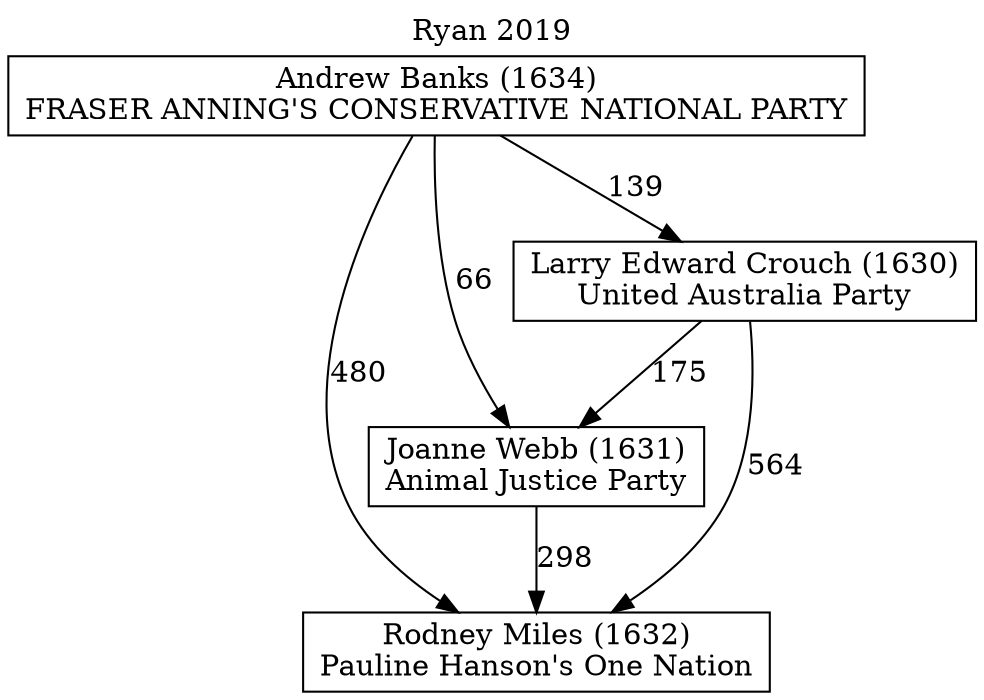 // House preference flow
digraph "Rodney Miles (1632)_Ryan_2019" {
	graph [label="Ryan 2019" labelloc=t mclimit=10]
	node [shape=box]
	"Rodney Miles (1632)" [label="Rodney Miles (1632)
Pauline Hanson's One Nation"]
	"Joanne Webb (1631)" [label="Joanne Webb (1631)
Animal Justice Party"]
	"Larry Edward Crouch (1630)" [label="Larry Edward Crouch (1630)
United Australia Party"]
	"Andrew Banks (1634)" [label="Andrew Banks (1634)
FRASER ANNING'S CONSERVATIVE NATIONAL PARTY"]
	"Joanne Webb (1631)" -> "Rodney Miles (1632)" [label=298]
	"Larry Edward Crouch (1630)" -> "Joanne Webb (1631)" [label=175]
	"Andrew Banks (1634)" -> "Larry Edward Crouch (1630)" [label=139]
	"Larry Edward Crouch (1630)" -> "Rodney Miles (1632)" [label=564]
	"Andrew Banks (1634)" -> "Rodney Miles (1632)" [label=480]
	"Andrew Banks (1634)" -> "Joanne Webb (1631)" [label=66]
}
